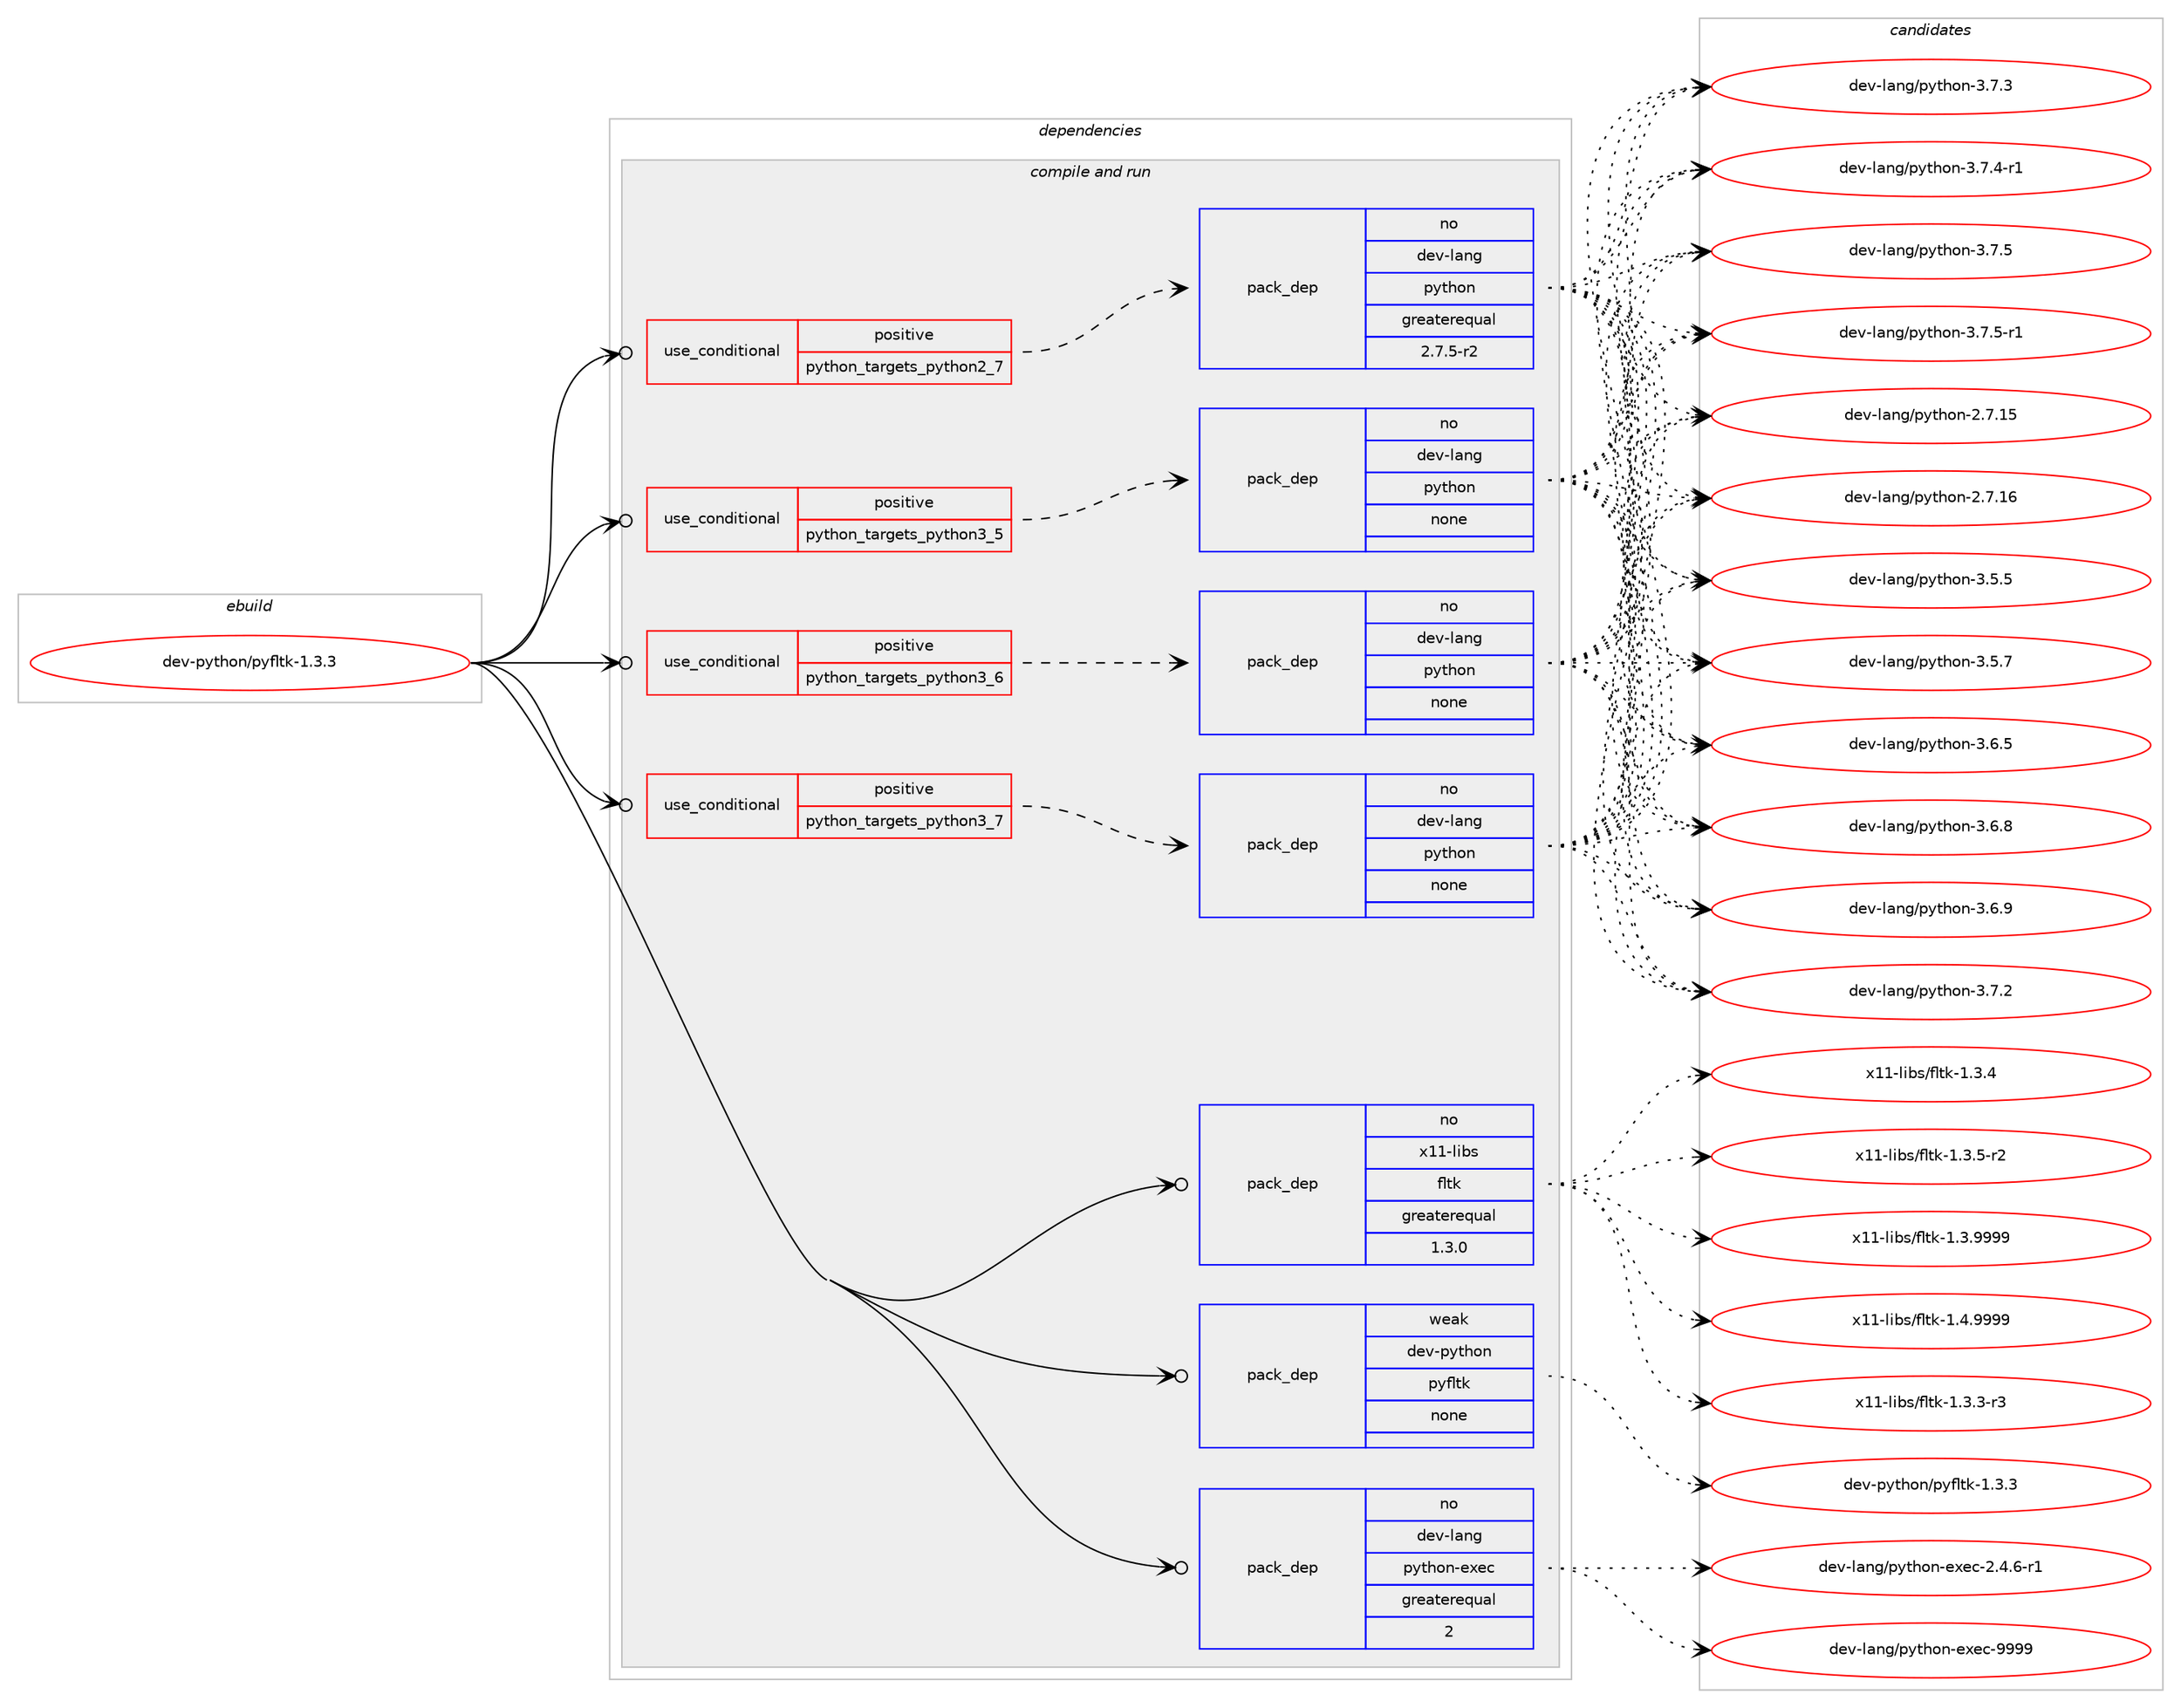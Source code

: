 digraph prolog {

# *************
# Graph options
# *************

newrank=true;
concentrate=true;
compound=true;
graph [rankdir=LR,fontname=Helvetica,fontsize=10,ranksep=1.5];#, ranksep=2.5, nodesep=0.2];
edge  [arrowhead=vee];
node  [fontname=Helvetica,fontsize=10];

# **********
# The ebuild
# **********

subgraph cluster_leftcol {
color=gray;
rank=same;
label=<<i>ebuild</i>>;
id [label="dev-python/pyfltk-1.3.3", color=red, width=4, href="../dev-python/pyfltk-1.3.3.svg"];
}

# ****************
# The dependencies
# ****************

subgraph cluster_midcol {
color=gray;
label=<<i>dependencies</i>>;
subgraph cluster_compile {
fillcolor="#eeeeee";
style=filled;
label=<<i>compile</i>>;
}
subgraph cluster_compileandrun {
fillcolor="#eeeeee";
style=filled;
label=<<i>compile and run</i>>;
subgraph cond145829 {
dependency625705 [label=<<TABLE BORDER="0" CELLBORDER="1" CELLSPACING="0" CELLPADDING="4"><TR><TD ROWSPAN="3" CELLPADDING="10">use_conditional</TD></TR><TR><TD>positive</TD></TR><TR><TD>python_targets_python2_7</TD></TR></TABLE>>, shape=none, color=red];
subgraph pack468032 {
dependency625706 [label=<<TABLE BORDER="0" CELLBORDER="1" CELLSPACING="0" CELLPADDING="4" WIDTH="220"><TR><TD ROWSPAN="6" CELLPADDING="30">pack_dep</TD></TR><TR><TD WIDTH="110">no</TD></TR><TR><TD>dev-lang</TD></TR><TR><TD>python</TD></TR><TR><TD>greaterequal</TD></TR><TR><TD>2.7.5-r2</TD></TR></TABLE>>, shape=none, color=blue];
}
dependency625705:e -> dependency625706:w [weight=20,style="dashed",arrowhead="vee"];
}
id:e -> dependency625705:w [weight=20,style="solid",arrowhead="odotvee"];
subgraph cond145830 {
dependency625707 [label=<<TABLE BORDER="0" CELLBORDER="1" CELLSPACING="0" CELLPADDING="4"><TR><TD ROWSPAN="3" CELLPADDING="10">use_conditional</TD></TR><TR><TD>positive</TD></TR><TR><TD>python_targets_python3_5</TD></TR></TABLE>>, shape=none, color=red];
subgraph pack468033 {
dependency625708 [label=<<TABLE BORDER="0" CELLBORDER="1" CELLSPACING="0" CELLPADDING="4" WIDTH="220"><TR><TD ROWSPAN="6" CELLPADDING="30">pack_dep</TD></TR><TR><TD WIDTH="110">no</TD></TR><TR><TD>dev-lang</TD></TR><TR><TD>python</TD></TR><TR><TD>none</TD></TR><TR><TD></TD></TR></TABLE>>, shape=none, color=blue];
}
dependency625707:e -> dependency625708:w [weight=20,style="dashed",arrowhead="vee"];
}
id:e -> dependency625707:w [weight=20,style="solid",arrowhead="odotvee"];
subgraph cond145831 {
dependency625709 [label=<<TABLE BORDER="0" CELLBORDER="1" CELLSPACING="0" CELLPADDING="4"><TR><TD ROWSPAN="3" CELLPADDING="10">use_conditional</TD></TR><TR><TD>positive</TD></TR><TR><TD>python_targets_python3_6</TD></TR></TABLE>>, shape=none, color=red];
subgraph pack468034 {
dependency625710 [label=<<TABLE BORDER="0" CELLBORDER="1" CELLSPACING="0" CELLPADDING="4" WIDTH="220"><TR><TD ROWSPAN="6" CELLPADDING="30">pack_dep</TD></TR><TR><TD WIDTH="110">no</TD></TR><TR><TD>dev-lang</TD></TR><TR><TD>python</TD></TR><TR><TD>none</TD></TR><TR><TD></TD></TR></TABLE>>, shape=none, color=blue];
}
dependency625709:e -> dependency625710:w [weight=20,style="dashed",arrowhead="vee"];
}
id:e -> dependency625709:w [weight=20,style="solid",arrowhead="odotvee"];
subgraph cond145832 {
dependency625711 [label=<<TABLE BORDER="0" CELLBORDER="1" CELLSPACING="0" CELLPADDING="4"><TR><TD ROWSPAN="3" CELLPADDING="10">use_conditional</TD></TR><TR><TD>positive</TD></TR><TR><TD>python_targets_python3_7</TD></TR></TABLE>>, shape=none, color=red];
subgraph pack468035 {
dependency625712 [label=<<TABLE BORDER="0" CELLBORDER="1" CELLSPACING="0" CELLPADDING="4" WIDTH="220"><TR><TD ROWSPAN="6" CELLPADDING="30">pack_dep</TD></TR><TR><TD WIDTH="110">no</TD></TR><TR><TD>dev-lang</TD></TR><TR><TD>python</TD></TR><TR><TD>none</TD></TR><TR><TD></TD></TR></TABLE>>, shape=none, color=blue];
}
dependency625711:e -> dependency625712:w [weight=20,style="dashed",arrowhead="vee"];
}
id:e -> dependency625711:w [weight=20,style="solid",arrowhead="odotvee"];
subgraph pack468036 {
dependency625713 [label=<<TABLE BORDER="0" CELLBORDER="1" CELLSPACING="0" CELLPADDING="4" WIDTH="220"><TR><TD ROWSPAN="6" CELLPADDING="30">pack_dep</TD></TR><TR><TD WIDTH="110">no</TD></TR><TR><TD>dev-lang</TD></TR><TR><TD>python-exec</TD></TR><TR><TD>greaterequal</TD></TR><TR><TD>2</TD></TR></TABLE>>, shape=none, color=blue];
}
id:e -> dependency625713:w [weight=20,style="solid",arrowhead="odotvee"];
subgraph pack468037 {
dependency625714 [label=<<TABLE BORDER="0" CELLBORDER="1" CELLSPACING="0" CELLPADDING="4" WIDTH="220"><TR><TD ROWSPAN="6" CELLPADDING="30">pack_dep</TD></TR><TR><TD WIDTH="110">no</TD></TR><TR><TD>x11-libs</TD></TR><TR><TD>fltk</TD></TR><TR><TD>greaterequal</TD></TR><TR><TD>1.3.0</TD></TR></TABLE>>, shape=none, color=blue];
}
id:e -> dependency625714:w [weight=20,style="solid",arrowhead="odotvee"];
subgraph pack468038 {
dependency625715 [label=<<TABLE BORDER="0" CELLBORDER="1" CELLSPACING="0" CELLPADDING="4" WIDTH="220"><TR><TD ROWSPAN="6" CELLPADDING="30">pack_dep</TD></TR><TR><TD WIDTH="110">weak</TD></TR><TR><TD>dev-python</TD></TR><TR><TD>pyfltk</TD></TR><TR><TD>none</TD></TR><TR><TD></TD></TR></TABLE>>, shape=none, color=blue];
}
id:e -> dependency625715:w [weight=20,style="solid",arrowhead="odotvee"];
}
subgraph cluster_run {
fillcolor="#eeeeee";
style=filled;
label=<<i>run</i>>;
}
}

# **************
# The candidates
# **************

subgraph cluster_choices {
rank=same;
color=gray;
label=<<i>candidates</i>>;

subgraph choice468032 {
color=black;
nodesep=1;
choice10010111845108971101034711212111610411111045504655464953 [label="dev-lang/python-2.7.15", color=red, width=4,href="../dev-lang/python-2.7.15.svg"];
choice10010111845108971101034711212111610411111045504655464954 [label="dev-lang/python-2.7.16", color=red, width=4,href="../dev-lang/python-2.7.16.svg"];
choice100101118451089711010347112121116104111110455146534653 [label="dev-lang/python-3.5.5", color=red, width=4,href="../dev-lang/python-3.5.5.svg"];
choice100101118451089711010347112121116104111110455146534655 [label="dev-lang/python-3.5.7", color=red, width=4,href="../dev-lang/python-3.5.7.svg"];
choice100101118451089711010347112121116104111110455146544653 [label="dev-lang/python-3.6.5", color=red, width=4,href="../dev-lang/python-3.6.5.svg"];
choice100101118451089711010347112121116104111110455146544656 [label="dev-lang/python-3.6.8", color=red, width=4,href="../dev-lang/python-3.6.8.svg"];
choice100101118451089711010347112121116104111110455146544657 [label="dev-lang/python-3.6.9", color=red, width=4,href="../dev-lang/python-3.6.9.svg"];
choice100101118451089711010347112121116104111110455146554650 [label="dev-lang/python-3.7.2", color=red, width=4,href="../dev-lang/python-3.7.2.svg"];
choice100101118451089711010347112121116104111110455146554651 [label="dev-lang/python-3.7.3", color=red, width=4,href="../dev-lang/python-3.7.3.svg"];
choice1001011184510897110103471121211161041111104551465546524511449 [label="dev-lang/python-3.7.4-r1", color=red, width=4,href="../dev-lang/python-3.7.4-r1.svg"];
choice100101118451089711010347112121116104111110455146554653 [label="dev-lang/python-3.7.5", color=red, width=4,href="../dev-lang/python-3.7.5.svg"];
choice1001011184510897110103471121211161041111104551465546534511449 [label="dev-lang/python-3.7.5-r1", color=red, width=4,href="../dev-lang/python-3.7.5-r1.svg"];
dependency625706:e -> choice10010111845108971101034711212111610411111045504655464953:w [style=dotted,weight="100"];
dependency625706:e -> choice10010111845108971101034711212111610411111045504655464954:w [style=dotted,weight="100"];
dependency625706:e -> choice100101118451089711010347112121116104111110455146534653:w [style=dotted,weight="100"];
dependency625706:e -> choice100101118451089711010347112121116104111110455146534655:w [style=dotted,weight="100"];
dependency625706:e -> choice100101118451089711010347112121116104111110455146544653:w [style=dotted,weight="100"];
dependency625706:e -> choice100101118451089711010347112121116104111110455146544656:w [style=dotted,weight="100"];
dependency625706:e -> choice100101118451089711010347112121116104111110455146544657:w [style=dotted,weight="100"];
dependency625706:e -> choice100101118451089711010347112121116104111110455146554650:w [style=dotted,weight="100"];
dependency625706:e -> choice100101118451089711010347112121116104111110455146554651:w [style=dotted,weight="100"];
dependency625706:e -> choice1001011184510897110103471121211161041111104551465546524511449:w [style=dotted,weight="100"];
dependency625706:e -> choice100101118451089711010347112121116104111110455146554653:w [style=dotted,weight="100"];
dependency625706:e -> choice1001011184510897110103471121211161041111104551465546534511449:w [style=dotted,weight="100"];
}
subgraph choice468033 {
color=black;
nodesep=1;
choice10010111845108971101034711212111610411111045504655464953 [label="dev-lang/python-2.7.15", color=red, width=4,href="../dev-lang/python-2.7.15.svg"];
choice10010111845108971101034711212111610411111045504655464954 [label="dev-lang/python-2.7.16", color=red, width=4,href="../dev-lang/python-2.7.16.svg"];
choice100101118451089711010347112121116104111110455146534653 [label="dev-lang/python-3.5.5", color=red, width=4,href="../dev-lang/python-3.5.5.svg"];
choice100101118451089711010347112121116104111110455146534655 [label="dev-lang/python-3.5.7", color=red, width=4,href="../dev-lang/python-3.5.7.svg"];
choice100101118451089711010347112121116104111110455146544653 [label="dev-lang/python-3.6.5", color=red, width=4,href="../dev-lang/python-3.6.5.svg"];
choice100101118451089711010347112121116104111110455146544656 [label="dev-lang/python-3.6.8", color=red, width=4,href="../dev-lang/python-3.6.8.svg"];
choice100101118451089711010347112121116104111110455146544657 [label="dev-lang/python-3.6.9", color=red, width=4,href="../dev-lang/python-3.6.9.svg"];
choice100101118451089711010347112121116104111110455146554650 [label="dev-lang/python-3.7.2", color=red, width=4,href="../dev-lang/python-3.7.2.svg"];
choice100101118451089711010347112121116104111110455146554651 [label="dev-lang/python-3.7.3", color=red, width=4,href="../dev-lang/python-3.7.3.svg"];
choice1001011184510897110103471121211161041111104551465546524511449 [label="dev-lang/python-3.7.4-r1", color=red, width=4,href="../dev-lang/python-3.7.4-r1.svg"];
choice100101118451089711010347112121116104111110455146554653 [label="dev-lang/python-3.7.5", color=red, width=4,href="../dev-lang/python-3.7.5.svg"];
choice1001011184510897110103471121211161041111104551465546534511449 [label="dev-lang/python-3.7.5-r1", color=red, width=4,href="../dev-lang/python-3.7.5-r1.svg"];
dependency625708:e -> choice10010111845108971101034711212111610411111045504655464953:w [style=dotted,weight="100"];
dependency625708:e -> choice10010111845108971101034711212111610411111045504655464954:w [style=dotted,weight="100"];
dependency625708:e -> choice100101118451089711010347112121116104111110455146534653:w [style=dotted,weight="100"];
dependency625708:e -> choice100101118451089711010347112121116104111110455146534655:w [style=dotted,weight="100"];
dependency625708:e -> choice100101118451089711010347112121116104111110455146544653:w [style=dotted,weight="100"];
dependency625708:e -> choice100101118451089711010347112121116104111110455146544656:w [style=dotted,weight="100"];
dependency625708:e -> choice100101118451089711010347112121116104111110455146544657:w [style=dotted,weight="100"];
dependency625708:e -> choice100101118451089711010347112121116104111110455146554650:w [style=dotted,weight="100"];
dependency625708:e -> choice100101118451089711010347112121116104111110455146554651:w [style=dotted,weight="100"];
dependency625708:e -> choice1001011184510897110103471121211161041111104551465546524511449:w [style=dotted,weight="100"];
dependency625708:e -> choice100101118451089711010347112121116104111110455146554653:w [style=dotted,weight="100"];
dependency625708:e -> choice1001011184510897110103471121211161041111104551465546534511449:w [style=dotted,weight="100"];
}
subgraph choice468034 {
color=black;
nodesep=1;
choice10010111845108971101034711212111610411111045504655464953 [label="dev-lang/python-2.7.15", color=red, width=4,href="../dev-lang/python-2.7.15.svg"];
choice10010111845108971101034711212111610411111045504655464954 [label="dev-lang/python-2.7.16", color=red, width=4,href="../dev-lang/python-2.7.16.svg"];
choice100101118451089711010347112121116104111110455146534653 [label="dev-lang/python-3.5.5", color=red, width=4,href="../dev-lang/python-3.5.5.svg"];
choice100101118451089711010347112121116104111110455146534655 [label="dev-lang/python-3.5.7", color=red, width=4,href="../dev-lang/python-3.5.7.svg"];
choice100101118451089711010347112121116104111110455146544653 [label="dev-lang/python-3.6.5", color=red, width=4,href="../dev-lang/python-3.6.5.svg"];
choice100101118451089711010347112121116104111110455146544656 [label="dev-lang/python-3.6.8", color=red, width=4,href="../dev-lang/python-3.6.8.svg"];
choice100101118451089711010347112121116104111110455146544657 [label="dev-lang/python-3.6.9", color=red, width=4,href="../dev-lang/python-3.6.9.svg"];
choice100101118451089711010347112121116104111110455146554650 [label="dev-lang/python-3.7.2", color=red, width=4,href="../dev-lang/python-3.7.2.svg"];
choice100101118451089711010347112121116104111110455146554651 [label="dev-lang/python-3.7.3", color=red, width=4,href="../dev-lang/python-3.7.3.svg"];
choice1001011184510897110103471121211161041111104551465546524511449 [label="dev-lang/python-3.7.4-r1", color=red, width=4,href="../dev-lang/python-3.7.4-r1.svg"];
choice100101118451089711010347112121116104111110455146554653 [label="dev-lang/python-3.7.5", color=red, width=4,href="../dev-lang/python-3.7.5.svg"];
choice1001011184510897110103471121211161041111104551465546534511449 [label="dev-lang/python-3.7.5-r1", color=red, width=4,href="../dev-lang/python-3.7.5-r1.svg"];
dependency625710:e -> choice10010111845108971101034711212111610411111045504655464953:w [style=dotted,weight="100"];
dependency625710:e -> choice10010111845108971101034711212111610411111045504655464954:w [style=dotted,weight="100"];
dependency625710:e -> choice100101118451089711010347112121116104111110455146534653:w [style=dotted,weight="100"];
dependency625710:e -> choice100101118451089711010347112121116104111110455146534655:w [style=dotted,weight="100"];
dependency625710:e -> choice100101118451089711010347112121116104111110455146544653:w [style=dotted,weight="100"];
dependency625710:e -> choice100101118451089711010347112121116104111110455146544656:w [style=dotted,weight="100"];
dependency625710:e -> choice100101118451089711010347112121116104111110455146544657:w [style=dotted,weight="100"];
dependency625710:e -> choice100101118451089711010347112121116104111110455146554650:w [style=dotted,weight="100"];
dependency625710:e -> choice100101118451089711010347112121116104111110455146554651:w [style=dotted,weight="100"];
dependency625710:e -> choice1001011184510897110103471121211161041111104551465546524511449:w [style=dotted,weight="100"];
dependency625710:e -> choice100101118451089711010347112121116104111110455146554653:w [style=dotted,weight="100"];
dependency625710:e -> choice1001011184510897110103471121211161041111104551465546534511449:w [style=dotted,weight="100"];
}
subgraph choice468035 {
color=black;
nodesep=1;
choice10010111845108971101034711212111610411111045504655464953 [label="dev-lang/python-2.7.15", color=red, width=4,href="../dev-lang/python-2.7.15.svg"];
choice10010111845108971101034711212111610411111045504655464954 [label="dev-lang/python-2.7.16", color=red, width=4,href="../dev-lang/python-2.7.16.svg"];
choice100101118451089711010347112121116104111110455146534653 [label="dev-lang/python-3.5.5", color=red, width=4,href="../dev-lang/python-3.5.5.svg"];
choice100101118451089711010347112121116104111110455146534655 [label="dev-lang/python-3.5.7", color=red, width=4,href="../dev-lang/python-3.5.7.svg"];
choice100101118451089711010347112121116104111110455146544653 [label="dev-lang/python-3.6.5", color=red, width=4,href="../dev-lang/python-3.6.5.svg"];
choice100101118451089711010347112121116104111110455146544656 [label="dev-lang/python-3.6.8", color=red, width=4,href="../dev-lang/python-3.6.8.svg"];
choice100101118451089711010347112121116104111110455146544657 [label="dev-lang/python-3.6.9", color=red, width=4,href="../dev-lang/python-3.6.9.svg"];
choice100101118451089711010347112121116104111110455146554650 [label="dev-lang/python-3.7.2", color=red, width=4,href="../dev-lang/python-3.7.2.svg"];
choice100101118451089711010347112121116104111110455146554651 [label="dev-lang/python-3.7.3", color=red, width=4,href="../dev-lang/python-3.7.3.svg"];
choice1001011184510897110103471121211161041111104551465546524511449 [label="dev-lang/python-3.7.4-r1", color=red, width=4,href="../dev-lang/python-3.7.4-r1.svg"];
choice100101118451089711010347112121116104111110455146554653 [label="dev-lang/python-3.7.5", color=red, width=4,href="../dev-lang/python-3.7.5.svg"];
choice1001011184510897110103471121211161041111104551465546534511449 [label="dev-lang/python-3.7.5-r1", color=red, width=4,href="../dev-lang/python-3.7.5-r1.svg"];
dependency625712:e -> choice10010111845108971101034711212111610411111045504655464953:w [style=dotted,weight="100"];
dependency625712:e -> choice10010111845108971101034711212111610411111045504655464954:w [style=dotted,weight="100"];
dependency625712:e -> choice100101118451089711010347112121116104111110455146534653:w [style=dotted,weight="100"];
dependency625712:e -> choice100101118451089711010347112121116104111110455146534655:w [style=dotted,weight="100"];
dependency625712:e -> choice100101118451089711010347112121116104111110455146544653:w [style=dotted,weight="100"];
dependency625712:e -> choice100101118451089711010347112121116104111110455146544656:w [style=dotted,weight="100"];
dependency625712:e -> choice100101118451089711010347112121116104111110455146544657:w [style=dotted,weight="100"];
dependency625712:e -> choice100101118451089711010347112121116104111110455146554650:w [style=dotted,weight="100"];
dependency625712:e -> choice100101118451089711010347112121116104111110455146554651:w [style=dotted,weight="100"];
dependency625712:e -> choice1001011184510897110103471121211161041111104551465546524511449:w [style=dotted,weight="100"];
dependency625712:e -> choice100101118451089711010347112121116104111110455146554653:w [style=dotted,weight="100"];
dependency625712:e -> choice1001011184510897110103471121211161041111104551465546534511449:w [style=dotted,weight="100"];
}
subgraph choice468036 {
color=black;
nodesep=1;
choice10010111845108971101034711212111610411111045101120101994550465246544511449 [label="dev-lang/python-exec-2.4.6-r1", color=red, width=4,href="../dev-lang/python-exec-2.4.6-r1.svg"];
choice10010111845108971101034711212111610411111045101120101994557575757 [label="dev-lang/python-exec-9999", color=red, width=4,href="../dev-lang/python-exec-9999.svg"];
dependency625713:e -> choice10010111845108971101034711212111610411111045101120101994550465246544511449:w [style=dotted,weight="100"];
dependency625713:e -> choice10010111845108971101034711212111610411111045101120101994557575757:w [style=dotted,weight="100"];
}
subgraph choice468037 {
color=black;
nodesep=1;
choice12049494510810598115471021081161074549465146514511451 [label="x11-libs/fltk-1.3.3-r3", color=red, width=4,href="../x11-libs/fltk-1.3.3-r3.svg"];
choice1204949451081059811547102108116107454946514652 [label="x11-libs/fltk-1.3.4", color=red, width=4,href="../x11-libs/fltk-1.3.4.svg"];
choice12049494510810598115471021081161074549465146534511450 [label="x11-libs/fltk-1.3.5-r2", color=red, width=4,href="../x11-libs/fltk-1.3.5-r2.svg"];
choice1204949451081059811547102108116107454946514657575757 [label="x11-libs/fltk-1.3.9999", color=red, width=4,href="../x11-libs/fltk-1.3.9999.svg"];
choice1204949451081059811547102108116107454946524657575757 [label="x11-libs/fltk-1.4.9999", color=red, width=4,href="../x11-libs/fltk-1.4.9999.svg"];
dependency625714:e -> choice12049494510810598115471021081161074549465146514511451:w [style=dotted,weight="100"];
dependency625714:e -> choice1204949451081059811547102108116107454946514652:w [style=dotted,weight="100"];
dependency625714:e -> choice12049494510810598115471021081161074549465146534511450:w [style=dotted,weight="100"];
dependency625714:e -> choice1204949451081059811547102108116107454946514657575757:w [style=dotted,weight="100"];
dependency625714:e -> choice1204949451081059811547102108116107454946524657575757:w [style=dotted,weight="100"];
}
subgraph choice468038 {
color=black;
nodesep=1;
choice1001011184511212111610411111047112121102108116107454946514651 [label="dev-python/pyfltk-1.3.3", color=red, width=4,href="../dev-python/pyfltk-1.3.3.svg"];
dependency625715:e -> choice1001011184511212111610411111047112121102108116107454946514651:w [style=dotted,weight="100"];
}
}

}
